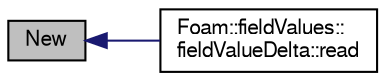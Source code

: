 digraph "New"
{
  bgcolor="transparent";
  edge [fontname="FreeSans",fontsize="10",labelfontname="FreeSans",labelfontsize="10"];
  node [fontname="FreeSans",fontsize="10",shape=record];
  rankdir="LR";
  Node316 [label="New",height=0.2,width=0.4,color="black", fillcolor="grey75", style="filled", fontcolor="black"];
  Node316 -> Node317 [dir="back",color="midnightblue",fontsize="10",style="solid",fontname="FreeSans"];
  Node317 [label="Foam::fieldValues::\lfieldValueDelta::read",height=0.2,width=0.4,color="black",URL="$a28734.html#aa9b8764750bd9ff67ca32b6551dc7847",tooltip="Read from dictionary. "];
}
